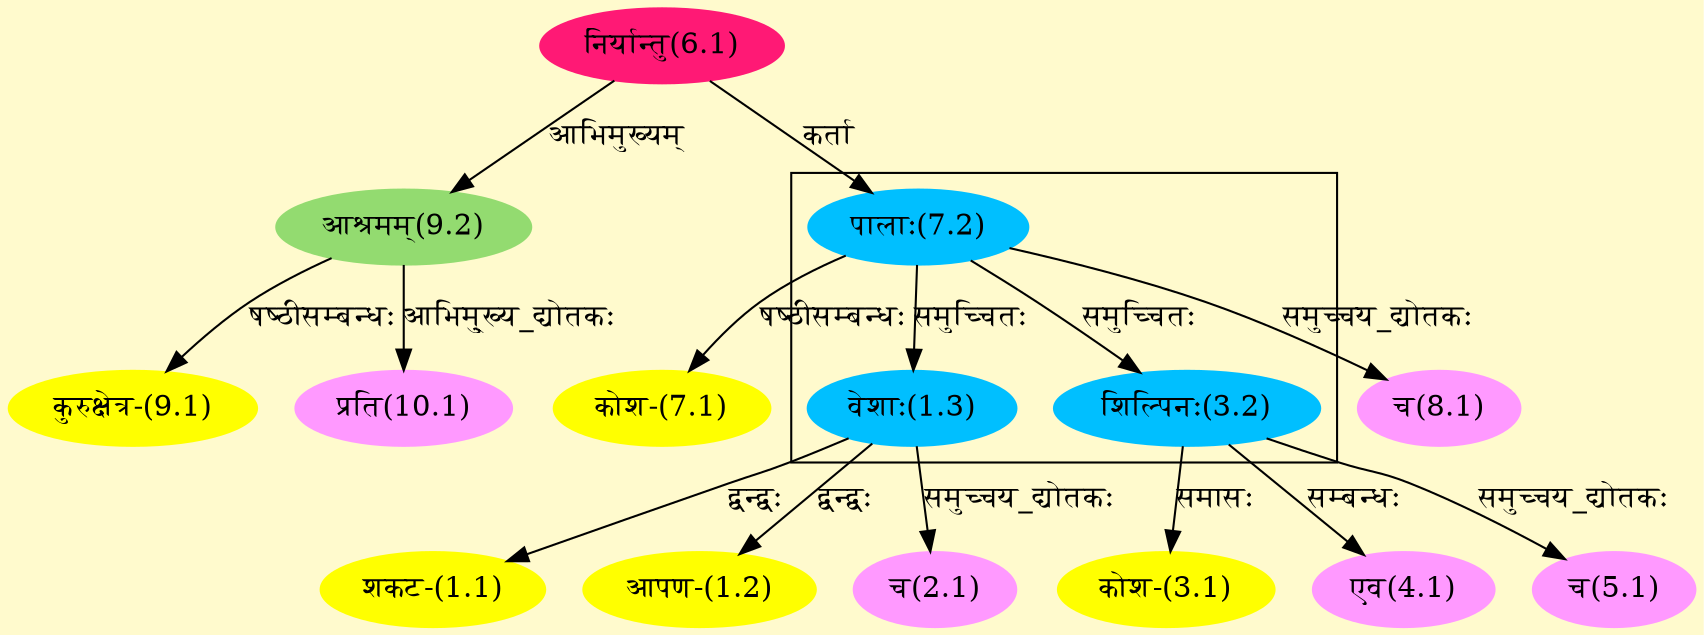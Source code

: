 digraph G{
rankdir=BT;
 compound=true;
 bgcolor="lemonchiffon1";

subgraph cluster_1{
Node1_3 [style=filled, color="#00BFFF" label = "वेशाः(1.3)"]
Node7_2 [style=filled, color="#00BFFF" label = "पालाः(7.2)"]
Node3_2 [style=filled, color="#00BFFF" label = "शिल्पिनः(3.2)"]

}
Node1_1 [style=filled, color="#FFFF00" label = "शकट-(1.1)"]
Node1_3 [style=filled, color="#00BFFF" label = "वेशाः(1.3)"]
Node1_2 [style=filled, color="#FFFF00" label = "आपण-(1.2)"]
Node2_1 [style=filled, color="#FF99FF" label = "च(2.1)"]
Node3_1 [style=filled, color="#FFFF00" label = "कोश-(3.1)"]
Node3_2 [style=filled, color="#00BFFF" label = "शिल्पिनः(3.2)"]
Node4_1 [style=filled, color="#FF99FF" label = "एव(4.1)"]
Node5_1 [style=filled, color="#FF99FF" label = "च(5.1)"]
Node6_1 [style=filled, color="#FF1975" label = "निर्यान्तु(6.1)"]
Node7_2 [style=filled, color="#00BFFF" label = "पालाः(7.2)"]
Node7_1 [style=filled, color="#FFFF00" label = "कोश-(7.1)"]
Node8_1 [style=filled, color="#FF99FF" label = "च(8.1)"]
Node9_1 [style=filled, color="#FFFF00" label = "कुरुक्षेत्र-(9.1)"]
Node9_2 [style=filled, color="#93DB70" label = "आश्रमम्(9.2)"]
Node10_1 [style=filled, color="#FF99FF" label = "प्रति(10.1)"]
/* Start of Relations section */

Node1_1 -> Node1_3 [  label="द्वन्द्वः"  dir="back" ]
Node1_2 -> Node1_3 [  label="द्वन्द्वः"  dir="back" ]
Node1_3 -> Node7_2 [  label="समुच्चितः"  dir="back" ]
Node2_1 -> Node1_3 [  label="समुच्चय_द्योतकः"  dir="back" ]
Node3_1 -> Node3_2 [  label="समासः"  dir="back" ]
Node3_2 -> Node7_2 [  label="समुच्चितः"  dir="back" ]
Node4_1 -> Node3_2 [  label="सम्बन्धः"  dir="back" ]
Node5_1 -> Node3_2 [  label="समुच्चय_द्योतकः"  dir="back" ]
Node7_1 -> Node7_2 [  label="षष्ठीसम्बन्धः"  dir="back" ]
Node7_2 -> Node6_1 [  label="कर्ता"  dir="back" ]
Node8_1 -> Node7_2 [  label="समुच्चय_द्योतकः"  dir="back" ]
Node9_1 -> Node9_2 [  label="षष्ठीसम्बन्धः"  dir="back" ]
Node9_2 -> Node6_1 [  label="आभिमुख्यम्"  dir="back" ]
Node10_1 -> Node9_2 [  label="आभिमु्ख्य_द्योतकः"  dir="back" ]
}
